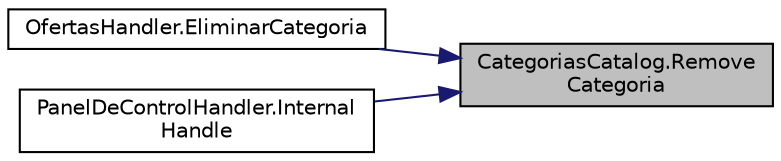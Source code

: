 digraph "CategoriasCatalog.RemoveCategoria"
{
 // INTERACTIVE_SVG=YES
 // LATEX_PDF_SIZE
  edge [fontname="Helvetica",fontsize="10",labelfontname="Helvetica",labelfontsize="10"];
  node [fontname="Helvetica",fontsize="10",shape=record];
  rankdir="RL";
  Node1 [label="CategoriasCatalog.Remove\lCategoria",height=0.2,width=0.4,color="black", fillcolor="grey75", style="filled", fontcolor="black",tooltip="Método para eliminar una categoría."];
  Node1 -> Node2 [dir="back",color="midnightblue",fontsize="10",style="solid",fontname="Helvetica"];
  Node2 [label="OfertasHandler.EliminarCategoria",height=0.2,width=0.4,color="black", fillcolor="white", style="filled",URL="$classOfertasHandler.html#a5e4a2a347fd4f2861d3d976bef9844c1",tooltip="Método para eliminar una categoría."];
  Node1 -> Node3 [dir="back",color="midnightblue",fontsize="10",style="solid",fontname="Helvetica"];
  Node3 [label="PanelDeControlHandler.Internal\lHandle",height=0.2,width=0.4,color="black", fillcolor="white", style="filled",URL="$classPanelDeControlHandler.html#a30658d59450bfd0528572c30ee7af021",tooltip="Procesamiento de los mensajes."];
}
